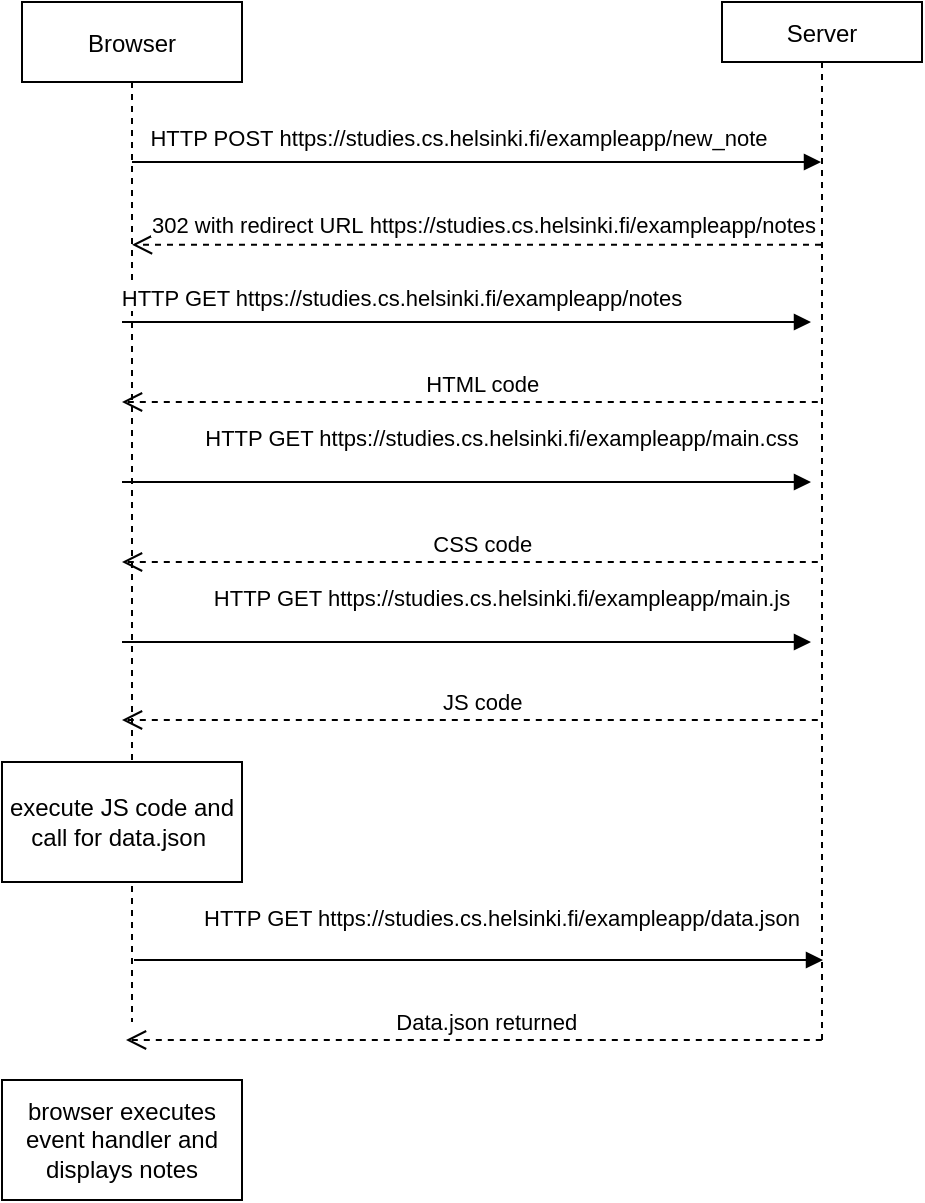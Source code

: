 <mxfile version="20.2.3" type="device"><diagram id="kgpKYQtTHZ0yAKxKKP6v" name="Page-1"><mxGraphModel dx="1038" dy="539" grid="1" gridSize="10" guides="1" tooltips="1" connect="1" arrows="1" fold="1" page="1" pageScale="1" pageWidth="850" pageHeight="1100" math="0" shadow="0"><root><mxCell id="0"/><mxCell id="1" parent="0"/><mxCell id="3nuBFxr9cyL0pnOWT2aG-1" value="Browser" style="shape=umlLifeline;perimeter=lifelinePerimeter;container=1;collapsible=0;recursiveResize=0;rounded=0;shadow=0;strokeWidth=1;" parent="1" vertex="1"><mxGeometry x="120" y="80" width="110" height="510" as="geometry"/></mxCell><mxCell id="bnnEw4q1IcfHnku548X5-12" value="execute JS code and call for data.json&amp;nbsp;" style="rounded=0;whiteSpace=wrap;html=1;fontColor=#000000;" parent="3nuBFxr9cyL0pnOWT2aG-1" vertex="1"><mxGeometry x="-10" y="380" width="120" height="60" as="geometry"/></mxCell><mxCell id="3nuBFxr9cyL0pnOWT2aG-5" value="Server" style="shape=umlLifeline;perimeter=lifelinePerimeter;container=1;collapsible=0;recursiveResize=0;rounded=0;shadow=0;strokeWidth=1;size=30;" parent="1" vertex="1"><mxGeometry x="470" y="80" width="100" height="520" as="geometry"/></mxCell><mxCell id="3nuBFxr9cyL0pnOWT2aG-8" value="HTTP POST https://studies.cs.helsinki.fi/exampleapp/new_note&#10; " style="verticalAlign=bottom;endArrow=block;shadow=0;strokeWidth=1;fontColor=#000000;" parent="1" target="3nuBFxr9cyL0pnOWT2aG-5" edge="1"><mxGeometry x="-0.051" y="-10" relative="1" as="geometry"><mxPoint x="175" y="160.0" as="sourcePoint"/><mxPoint x="345" y="160.0" as="targetPoint"/><Array as="points"><mxPoint x="310" y="160"/></Array><mxPoint as="offset"/></mxGeometry></mxCell><mxCell id="bnnEw4q1IcfHnku548X5-1" value="302 with redirect URL https://studies.cs.helsinki.fi/exampleapp/notes&#10; " style="verticalAlign=bottom;endArrow=open;dashed=1;endSize=8;shadow=0;strokeWidth=1;entryX=0.5;entryY=0.238;entryDx=0;entryDy=0;entryPerimeter=0;" parent="1" source="3nuBFxr9cyL0pnOWT2aG-5" target="3nuBFxr9cyL0pnOWT2aG-1" edge="1"><mxGeometry x="-0.021" y="12" relative="1" as="geometry"><mxPoint x="355" y="286" as="targetPoint"/><mxPoint x="190" y="286" as="sourcePoint"/><mxPoint as="offset"/></mxGeometry></mxCell><mxCell id="bnnEw4q1IcfHnku548X5-2" value="HTTP GET https://studies.cs.helsinki.fi/exampleapp/notes&#10; " style="verticalAlign=bottom;endArrow=block;shadow=0;strokeWidth=1;fontColor=#000000;" parent="1" edge="1"><mxGeometry x="-0.187" y="-10" relative="1" as="geometry"><mxPoint x="170" y="240.0" as="sourcePoint"/><mxPoint x="514.5" y="240" as="targetPoint"/><Array as="points"><mxPoint x="305" y="240"/></Array><mxPoint as="offset"/></mxGeometry></mxCell><mxCell id="bnnEw4q1IcfHnku548X5-3" value="HTML code" style="verticalAlign=bottom;endArrow=open;dashed=1;endSize=8;shadow=0;strokeWidth=1;entryX=0.516;entryY=0.405;entryDx=0;entryDy=0;entryPerimeter=0;" parent="1" edge="1"><mxGeometry x="-0.031" relative="1" as="geometry"><mxPoint x="170.0" y="280" as="targetPoint"/><mxPoint x="517.9" y="280" as="sourcePoint"/><mxPoint x="1" as="offset"/></mxGeometry></mxCell><mxCell id="bnnEw4q1IcfHnku548X5-4" value="HTTP GET https://studies.cs.helsinki.fi/exampleapp/main.css&#10; " style="verticalAlign=bottom;endArrow=block;shadow=0;strokeWidth=1;fontColor=#000000;" parent="1" edge="1"><mxGeometry x="0.103" relative="1" as="geometry"><mxPoint x="170" y="320.0" as="sourcePoint"/><mxPoint x="514.5" y="320" as="targetPoint"/><Array as="points"><mxPoint x="305" y="320"/></Array><mxPoint as="offset"/></mxGeometry></mxCell><mxCell id="bnnEw4q1IcfHnku548X5-8" value="CSS code" style="verticalAlign=bottom;endArrow=open;dashed=1;endSize=8;shadow=0;strokeWidth=1;entryX=0.516;entryY=0.405;entryDx=0;entryDy=0;entryPerimeter=0;" parent="1" edge="1"><mxGeometry x="-0.031" relative="1" as="geometry"><mxPoint x="170" y="360" as="targetPoint"/><mxPoint x="517.9" y="360" as="sourcePoint"/><mxPoint x="1" as="offset"/></mxGeometry></mxCell><mxCell id="bnnEw4q1IcfHnku548X5-9" value="HTTP GET https://studies.cs.helsinki.fi/exampleapp/main.js&#10; " style="verticalAlign=bottom;endArrow=block;shadow=0;strokeWidth=1;fontColor=#000000;" parent="1" edge="1"><mxGeometry x="0.103" relative="1" as="geometry"><mxPoint x="170" y="400.0" as="sourcePoint"/><mxPoint x="514.5" y="400" as="targetPoint"/><Array as="points"><mxPoint x="305" y="400"/></Array><mxPoint as="offset"/></mxGeometry></mxCell><mxCell id="bnnEw4q1IcfHnku548X5-10" value="JS code" style="verticalAlign=bottom;endArrow=open;dashed=1;endSize=8;shadow=0;strokeWidth=1;entryX=0.516;entryY=0.405;entryDx=0;entryDy=0;entryPerimeter=0;" parent="1" edge="1"><mxGeometry x="-0.031" relative="1" as="geometry"><mxPoint x="170" y="439" as="targetPoint"/><mxPoint x="517.9" y="439" as="sourcePoint"/><mxPoint x="1" as="offset"/></mxGeometry></mxCell><mxCell id="OUpgQ9XeyK39_yliJfUL-1" value="HTTP GET https://studies.cs.helsinki.fi/exampleapp/data.json&#10; " style="verticalAlign=bottom;endArrow=block;shadow=0;strokeWidth=1;fontColor=#000000;" edge="1" parent="1"><mxGeometry x="0.068" y="-1" relative="1" as="geometry"><mxPoint x="176" y="559.0" as="sourcePoint"/><mxPoint x="520.5" y="559" as="targetPoint"/><Array as="points"><mxPoint x="311" y="559"/></Array><mxPoint as="offset"/></mxGeometry></mxCell><mxCell id="OUpgQ9XeyK39_yliJfUL-2" value="Data.json returned" style="verticalAlign=bottom;endArrow=open;dashed=1;endSize=8;shadow=0;strokeWidth=1;entryX=0.516;entryY=0.405;entryDx=0;entryDy=0;entryPerimeter=0;" edge="1" parent="1"><mxGeometry x="-0.031" relative="1" as="geometry"><mxPoint x="172" y="599" as="targetPoint"/><mxPoint x="519.9" y="599" as="sourcePoint"/><mxPoint x="1" as="offset"/></mxGeometry></mxCell><mxCell id="OUpgQ9XeyK39_yliJfUL-3" value="browser executes event handler and displays notes" style="rounded=0;whiteSpace=wrap;html=1;fontColor=#000000;" vertex="1" parent="1"><mxGeometry x="110" y="619" width="120" height="60" as="geometry"/></mxCell></root></mxGraphModel></diagram></mxfile>